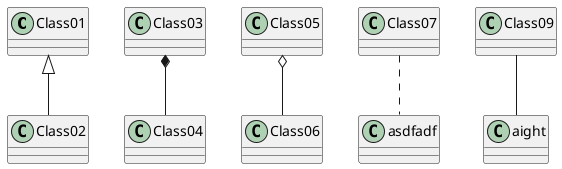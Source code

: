 @startuml test
Class01 <|-- Class02
Class03 *-- Class04
Class05 o-- Class06
Class07 .. asdfadf
Class09 -- aight
@enduml
